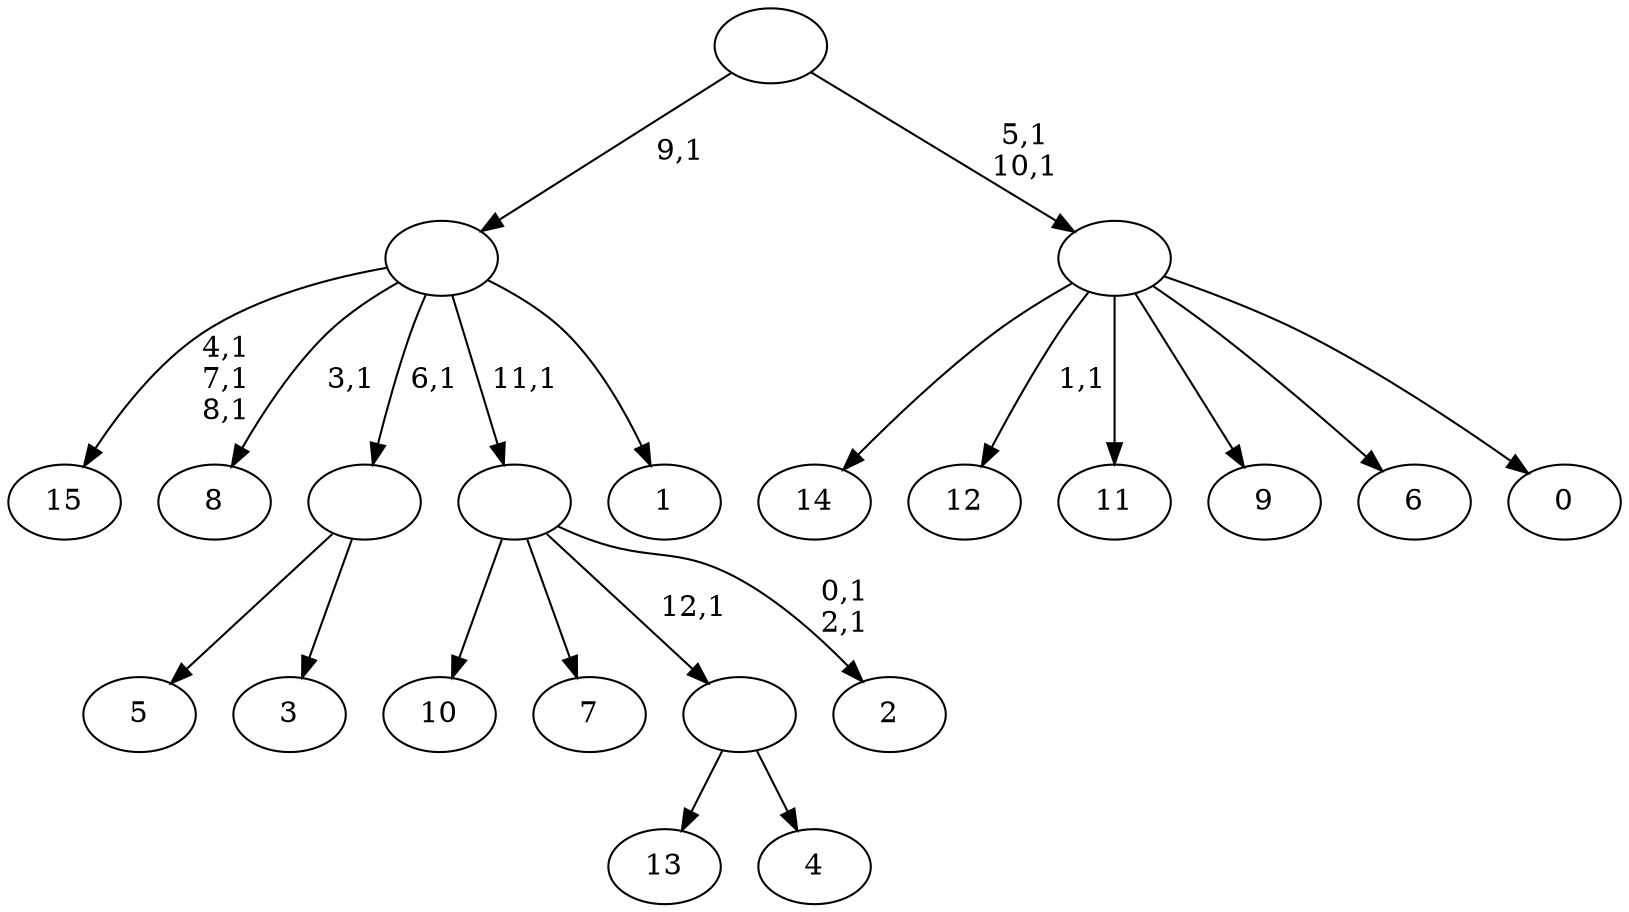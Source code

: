 digraph T {
	29 [label="15"]
	25 [label="14"]
	24 [label="13"]
	23 [label="12"]
	21 [label="11"]
	20 [label="10"]
	19 [label="9"]
	18 [label="8"]
	16 [label="7"]
	15 [label="6"]
	14 [label="5"]
	13 [label="4"]
	12 [label=""]
	11 [label="3"]
	10 [label=""]
	9 [label="2"]
	6 [label=""]
	5 [label="1"]
	4 [label=""]
	3 [label="0"]
	2 [label=""]
	0 [label=""]
	12 -> 24 [label=""]
	12 -> 13 [label=""]
	10 -> 14 [label=""]
	10 -> 11 [label=""]
	6 -> 9 [label="0,1\n2,1"]
	6 -> 20 [label=""]
	6 -> 16 [label=""]
	6 -> 12 [label="12,1"]
	4 -> 18 [label="3,1"]
	4 -> 29 [label="4,1\n7,1\n8,1"]
	4 -> 10 [label="6,1"]
	4 -> 6 [label="11,1"]
	4 -> 5 [label=""]
	2 -> 23 [label="1,1"]
	2 -> 25 [label=""]
	2 -> 21 [label=""]
	2 -> 19 [label=""]
	2 -> 15 [label=""]
	2 -> 3 [label=""]
	0 -> 2 [label="5,1\n10,1"]
	0 -> 4 [label="9,1"]
}
